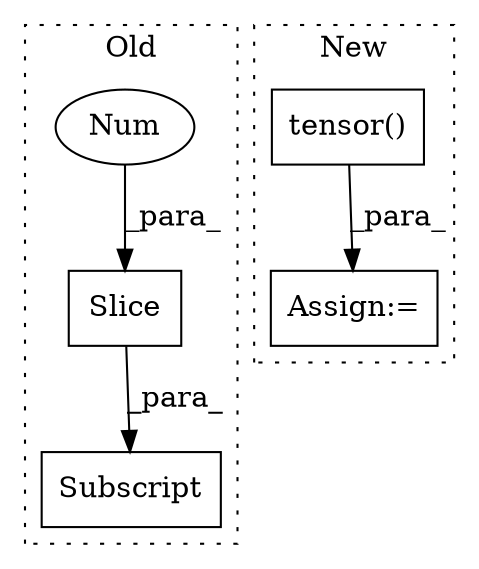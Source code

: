 digraph G {
subgraph cluster0 {
1 [label="Slice" a="80" s="6431" l="8" shape="box"];
3 [label="Num" a="76" s="6431" l="1" shape="ellipse"];
4 [label="Subscript" a="63" s="6423,0" l="17,0" shape="box"];
label = "Old";
style="dotted";
}
subgraph cluster1 {
2 [label="tensor()" a="75" s="5886,5909" l="13,1" shape="box"];
5 [label="Assign:=" a="68" s="5943" l="13" shape="box"];
label = "New";
style="dotted";
}
1 -> 4 [label="_para_"];
2 -> 5 [label="_para_"];
3 -> 1 [label="_para_"];
}